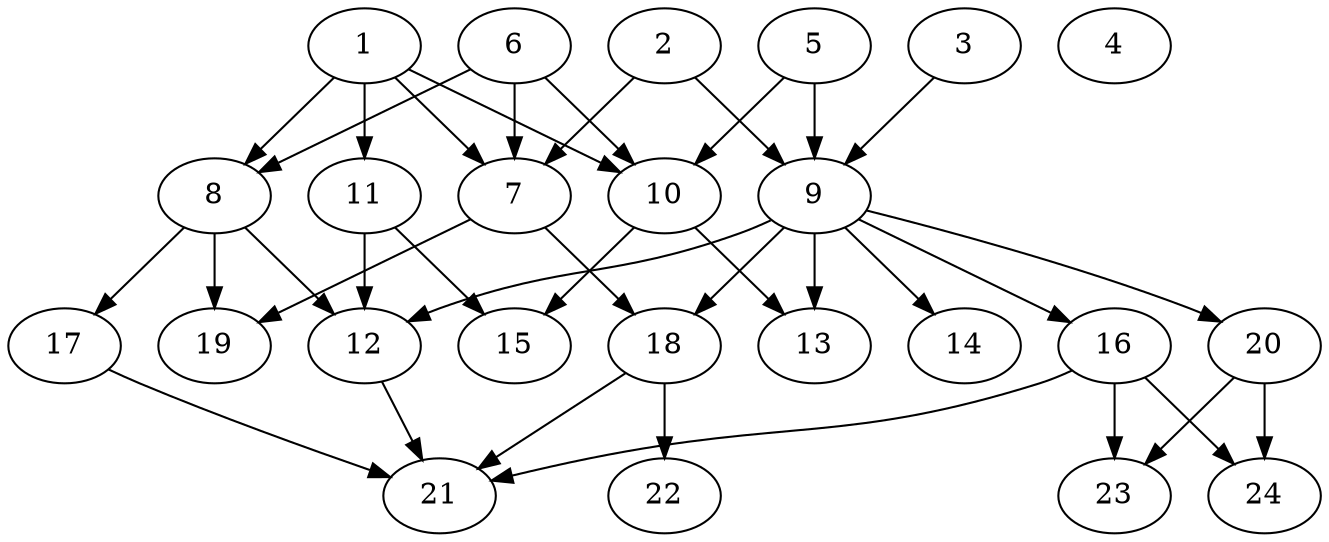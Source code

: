 // DAG (tier=2-normal, mode=compute, n=24, ccr=0.353, fat=0.686, density=0.586, regular=0.598, jump=0.143, mindata=524288, maxdata=8388608)
// DAG automatically generated by daggen at Sun Aug 24 16:33:33 2025
// /home/ermia/Project/Environments/daggen/bin/daggen --dot --ccr 0.353 --fat 0.686 --regular 0.598 --density 0.586 --jump 0.143 --mindata 524288 --maxdata 8388608 -n 24 
digraph G {
  1 [size="53205889330689336", alpha="0.13", expect_size="26602944665344668"]
  1 -> 7 [size ="20782574993408"]
  1 -> 8 [size ="20782574993408"]
  1 -> 10 [size ="20782574993408"]
  1 -> 11 [size ="20782574993408"]
  2 [size="77355824120063852544", alpha="0.08", expect_size="38677912060031926272"]
  2 -> 7 [size ="145239696211968"]
  2 -> 9 [size ="145239696211968"]
  3 [size="8919738579042404", alpha="0.01", expect_size="4459869289521202"]
  3 -> 9 [size ="152376077975552"]
  4 [size="26145681892726396", alpha="0.11", expect_size="13072840946363198"]
  5 [size="29839922435547201536", alpha="0.03", expect_size="14919961217773600768"]
  5 -> 9 [size ="76964144611328"]
  5 -> 10 [size ="76964144611328"]
  6 [size="41070080441842928", alpha="0.07", expect_size="20535040220921464"]
  6 -> 7 [size ="37276155379712"]
  6 -> 8 [size ="37276155379712"]
  6 -> 10 [size ="37276155379712"]
  7 [size="4890953912276087", alpha="0.00", expect_size="2445476956138043"]
  7 -> 18 [size ="297776827072512"]
  7 -> 19 [size ="297776827072512"]
  8 [size="13286994897669193728", alpha="0.07", expect_size="6643497448834596864"]
  8 -> 12 [size ="44878792753152"]
  8 -> 17 [size ="44878792753152"]
  8 -> 19 [size ="44878792753152"]
  9 [size="20374551381143776", alpha="0.15", expect_size="10187275690571888"]
  9 -> 12 [size ="53567377375232"]
  9 -> 13 [size ="53567377375232"]
  9 -> 14 [size ="53567377375232"]
  9 -> 16 [size ="53567377375232"]
  9 -> 18 [size ="53567377375232"]
  9 -> 20 [size ="53567377375232"]
  10 [size="146130734861388", alpha="0.10", expect_size="73065367430694"]
  10 -> 13 [size ="2735030140928"]
  10 -> 15 [size ="2735030140928"]
  11 [size="13104827306628216", alpha="0.13", expect_size="6552413653314108"]
  11 -> 12 [size ="301285655969792"]
  11 -> 15 [size ="301285655969792"]
  12 [size="58686094769651712000", alpha="0.15", expect_size="29343047384825856000"]
  12 -> 21 [size ="120812942131200"]
  13 [size="23476987639782884", alpha="0.03", expect_size="11738493819891442"]
  14 [size="554303783370806525952", alpha="0.14", expect_size="277151891685403262976"]
  15 [size="916375400624287", alpha="0.11", expect_size="458187700312143"]
  16 [size="1027854676856890", alpha="0.13", expect_size="513927338428445"]
  16 -> 21 [size ="91407314321408"]
  16 -> 23 [size ="91407314321408"]
  16 -> 24 [size ="91407314321408"]
  17 [size="595998849411120", alpha="0.02", expect_size="297999424705560"]
  17 -> 21 [size ="9857084162048"]
  18 [size="263025790708594245632", alpha="0.09", expect_size="131512895354297122816"]
  18 -> 21 [size ="328414414241792"]
  18 -> 22 [size ="328414414241792"]
  19 [size="3107022962688000000", alpha="0.11", expect_size="1553511481344000000"]
  20 [size="5785809413932541", alpha="0.12", expect_size="2892904706966270"]
  20 -> 23 [size ="229189596741632"]
  20 -> 24 [size ="229189596741632"]
  21 [size="528191290957486882816", alpha="0.19", expect_size="264095645478743441408"]
  22 [size="43215762808731860992", alpha="0.14", expect_size="21607881404365930496"]
  23 [size="34626594872689164288", alpha="0.14", expect_size="17313297436344582144"]
  24 [size="45721721612493914112", alpha="0.09", expect_size="22860860806246957056"]
}